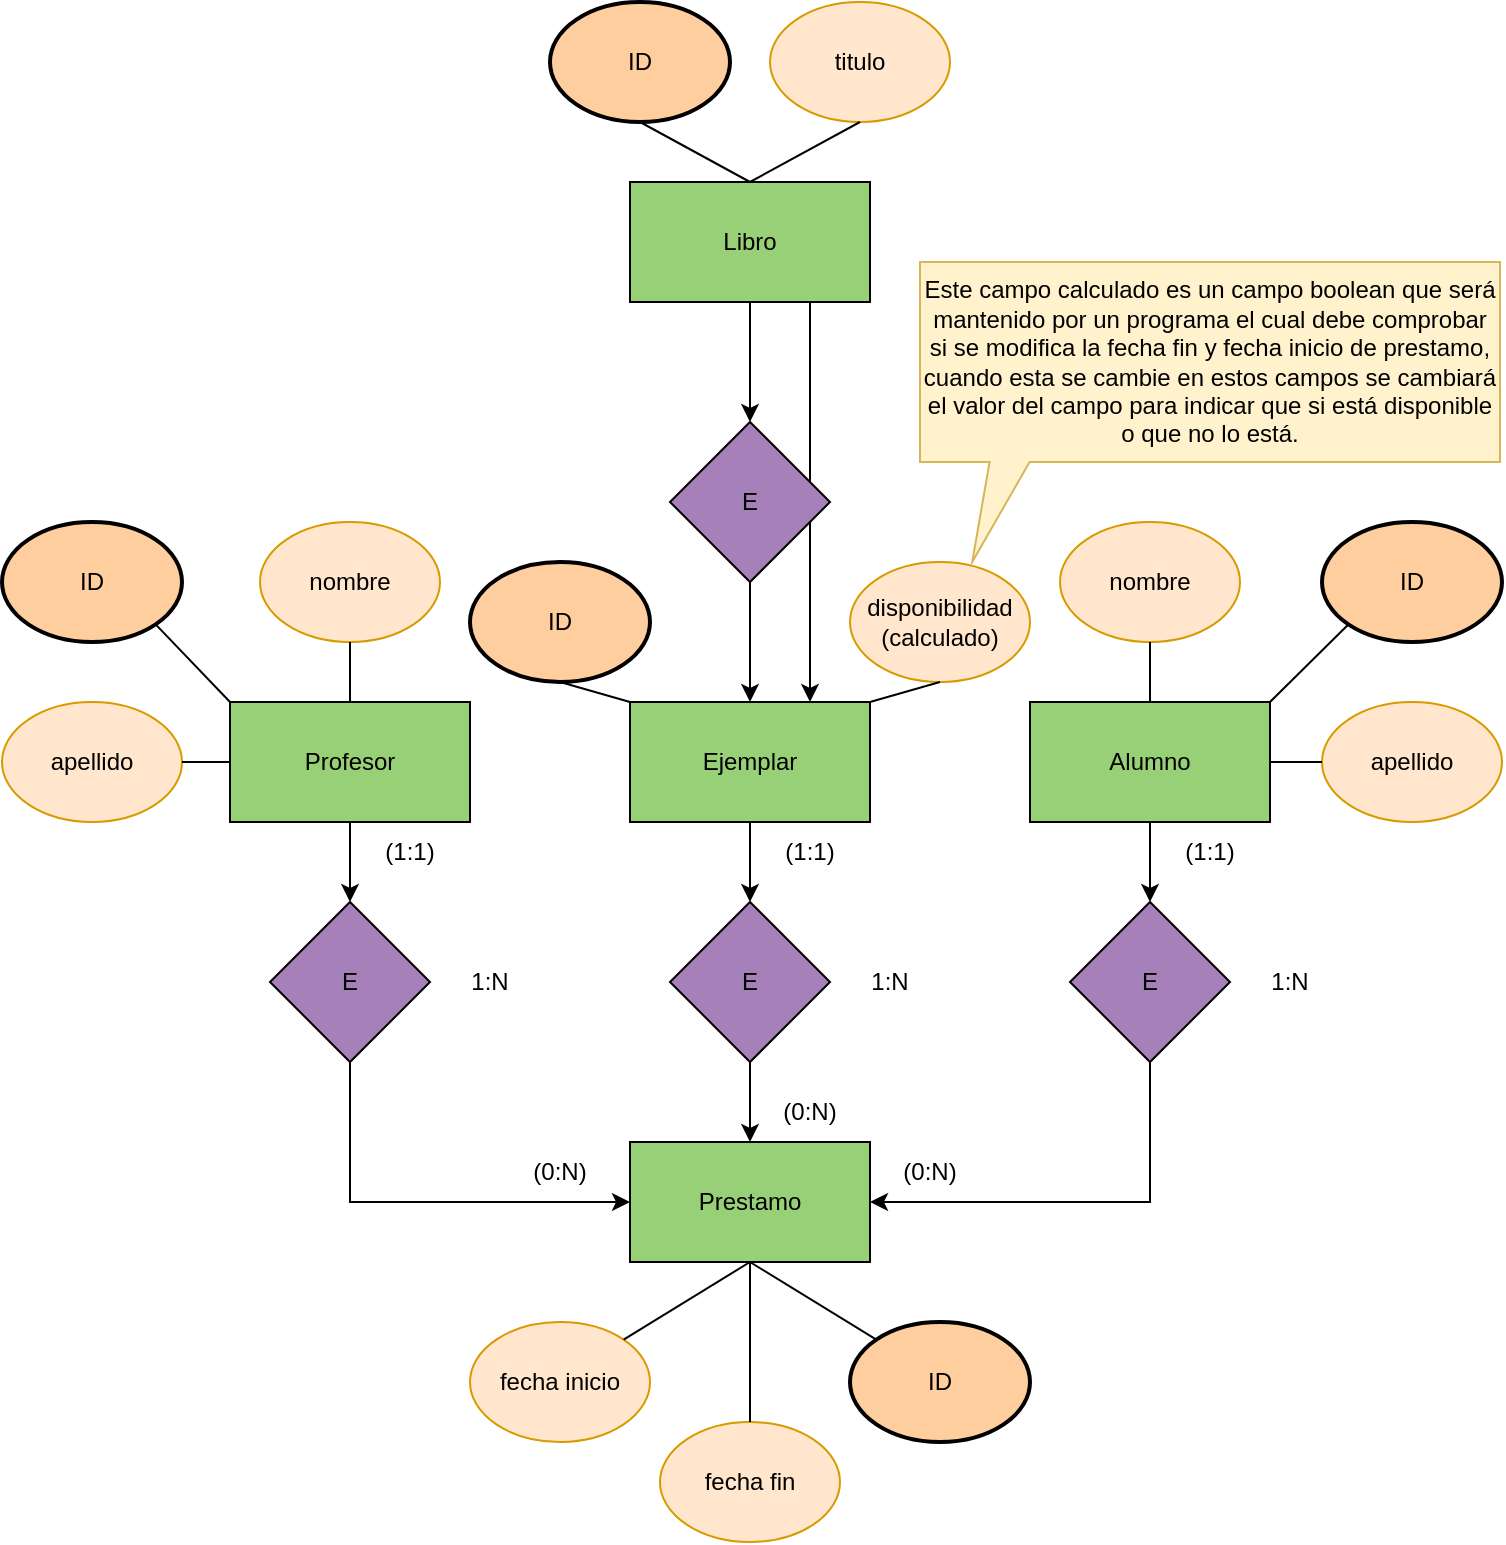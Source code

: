 <mxfile version="22.1.1" type="github">
  <diagram name="Página-1" id="fOsIRvQl88aIjHTA9Lwk">
    <mxGraphModel dx="607" dy="750" grid="1" gridSize="10" guides="1" tooltips="1" connect="1" arrows="1" fold="1" page="1" pageScale="1" pageWidth="827" pageHeight="1169" math="0" shadow="0">
      <root>
        <mxCell id="0" />
        <mxCell id="1" parent="0" />
        <mxCell id="Fb3TKS59n6EkrTqkDrGF-38" style="edgeStyle=orthogonalEdgeStyle;rounded=0;orthogonalLoop=1;jettySize=auto;html=1;exitX=0.5;exitY=1;exitDx=0;exitDy=0;entryX=0.5;entryY=0;entryDx=0;entryDy=0;" edge="1" parent="1" source="Fb3TKS59n6EkrTqkDrGF-39" target="Fb3TKS59n6EkrTqkDrGF-46">
          <mxGeometry relative="1" as="geometry" />
        </mxCell>
        <mxCell id="Fb3TKS59n6EkrTqkDrGF-39" value="Profesor" style="rounded=0;whiteSpace=wrap;html=1;fillColor=#97D077;" vertex="1" parent="1">
          <mxGeometry x="980" y="710" width="120" height="60" as="geometry" />
        </mxCell>
        <mxCell id="Fb3TKS59n6EkrTqkDrGF-40" style="edgeStyle=orthogonalEdgeStyle;rounded=0;orthogonalLoop=1;jettySize=auto;html=1;exitX=0.5;exitY=1;exitDx=0;exitDy=0;entryX=0.5;entryY=0;entryDx=0;entryDy=0;" edge="1" parent="1" source="Fb3TKS59n6EkrTqkDrGF-41" target="Fb3TKS59n6EkrTqkDrGF-50">
          <mxGeometry relative="1" as="geometry" />
        </mxCell>
        <mxCell id="Fb3TKS59n6EkrTqkDrGF-41" value="Alumno" style="rounded=0;whiteSpace=wrap;html=1;fillColor=#97D077;" vertex="1" parent="1">
          <mxGeometry x="1380" y="710" width="120" height="60" as="geometry" />
        </mxCell>
        <mxCell id="Fb3TKS59n6EkrTqkDrGF-42" style="edgeStyle=orthogonalEdgeStyle;rounded=0;orthogonalLoop=1;jettySize=auto;html=1;exitX=0.5;exitY=1;exitDx=0;exitDy=0;entryX=0.5;entryY=0;entryDx=0;entryDy=0;" edge="1" parent="1" source="Fb3TKS59n6EkrTqkDrGF-43" target="Fb3TKS59n6EkrTqkDrGF-48">
          <mxGeometry relative="1" as="geometry" />
        </mxCell>
        <mxCell id="Fb3TKS59n6EkrTqkDrGF-43" value="Ejemplar" style="rounded=0;whiteSpace=wrap;html=1;fillColor=#97D077;" vertex="1" parent="1">
          <mxGeometry x="1180" y="710" width="120" height="60" as="geometry" />
        </mxCell>
        <mxCell id="Fb3TKS59n6EkrTqkDrGF-44" value="Prestamo" style="rounded=0;whiteSpace=wrap;html=1;fillColor=#97D077;" vertex="1" parent="1">
          <mxGeometry x="1180" y="930" width="120" height="60" as="geometry" />
        </mxCell>
        <mxCell id="Fb3TKS59n6EkrTqkDrGF-45" style="edgeStyle=orthogonalEdgeStyle;rounded=0;orthogonalLoop=1;jettySize=auto;html=1;exitX=0.5;exitY=1;exitDx=0;exitDy=0;entryX=0;entryY=0.5;entryDx=0;entryDy=0;" edge="1" parent="1" source="Fb3TKS59n6EkrTqkDrGF-46" target="Fb3TKS59n6EkrTqkDrGF-44">
          <mxGeometry relative="1" as="geometry" />
        </mxCell>
        <mxCell id="Fb3TKS59n6EkrTqkDrGF-46" value="E" style="rhombus;whiteSpace=wrap;html=1;fillColor=#A680B8;" vertex="1" parent="1">
          <mxGeometry x="1000" y="810" width="80" height="80" as="geometry" />
        </mxCell>
        <mxCell id="Fb3TKS59n6EkrTqkDrGF-47" style="edgeStyle=orthogonalEdgeStyle;rounded=0;orthogonalLoop=1;jettySize=auto;html=1;exitX=0.5;exitY=1;exitDx=0;exitDy=0;entryX=0.5;entryY=0;entryDx=0;entryDy=0;" edge="1" parent="1" source="Fb3TKS59n6EkrTqkDrGF-48" target="Fb3TKS59n6EkrTqkDrGF-44">
          <mxGeometry relative="1" as="geometry" />
        </mxCell>
        <mxCell id="Fb3TKS59n6EkrTqkDrGF-48" value="E" style="rhombus;whiteSpace=wrap;html=1;fillColor=#A680B8;" vertex="1" parent="1">
          <mxGeometry x="1200" y="810" width="80" height="80" as="geometry" />
        </mxCell>
        <mxCell id="Fb3TKS59n6EkrTqkDrGF-49" style="edgeStyle=orthogonalEdgeStyle;rounded=0;orthogonalLoop=1;jettySize=auto;html=1;exitX=0.5;exitY=1;exitDx=0;exitDy=0;entryX=1;entryY=0.5;entryDx=0;entryDy=0;" edge="1" parent="1" source="Fb3TKS59n6EkrTqkDrGF-50" target="Fb3TKS59n6EkrTqkDrGF-44">
          <mxGeometry relative="1" as="geometry" />
        </mxCell>
        <mxCell id="Fb3TKS59n6EkrTqkDrGF-50" value="E" style="rhombus;whiteSpace=wrap;html=1;fillColor=#A680B8;" vertex="1" parent="1">
          <mxGeometry x="1400" y="810" width="80" height="80" as="geometry" />
        </mxCell>
        <mxCell id="Fb3TKS59n6EkrTqkDrGF-51" style="rounded=0;orthogonalLoop=1;jettySize=auto;html=1;exitX=1;exitY=1;exitDx=0;exitDy=0;entryX=0;entryY=0;entryDx=0;entryDy=0;endArrow=none;endFill=0;" edge="1" parent="1" source="Fb3TKS59n6EkrTqkDrGF-52" target="Fb3TKS59n6EkrTqkDrGF-39">
          <mxGeometry relative="1" as="geometry" />
        </mxCell>
        <mxCell id="Fb3TKS59n6EkrTqkDrGF-52" value="ID" style="ellipse;whiteSpace=wrap;html=1;strokeWidth=2;fillColor=#FFCE9F;" vertex="1" parent="1">
          <mxGeometry x="866" y="620" width="90" height="60" as="geometry" />
        </mxCell>
        <mxCell id="Fb3TKS59n6EkrTqkDrGF-53" value="fecha inicio" style="ellipse;whiteSpace=wrap;html=1;fillColor=#ffe6cc;strokeColor=#d79b00;" vertex="1" parent="1">
          <mxGeometry x="1100" y="1020" width="90" height="60" as="geometry" />
        </mxCell>
        <mxCell id="Fb3TKS59n6EkrTqkDrGF-54" value="ID" style="ellipse;whiteSpace=wrap;html=1;strokeWidth=2;fillColor=#FFCE9F;" vertex="1" parent="1">
          <mxGeometry x="1100" y="640" width="90" height="60" as="geometry" />
        </mxCell>
        <mxCell id="Fb3TKS59n6EkrTqkDrGF-55" value="ID" style="ellipse;whiteSpace=wrap;html=1;strokeWidth=2;fillColor=#FFCE9F;" vertex="1" parent="1">
          <mxGeometry x="1526" y="620" width="90" height="60" as="geometry" />
        </mxCell>
        <mxCell id="Fb3TKS59n6EkrTqkDrGF-56" value="ID" style="ellipse;whiteSpace=wrap;html=1;strokeWidth=2;fillColor=#FFCE9F;" vertex="1" parent="1">
          <mxGeometry x="1290" y="1020" width="90" height="60" as="geometry" />
        </mxCell>
        <mxCell id="Fb3TKS59n6EkrTqkDrGF-57" value="nombre" style="ellipse;whiteSpace=wrap;html=1;fillColor=#ffe6cc;strokeColor=#d79b00;" vertex="1" parent="1">
          <mxGeometry x="1395" y="620" width="90" height="60" as="geometry" />
        </mxCell>
        <mxCell id="Fb3TKS59n6EkrTqkDrGF-58" value="apellido" style="ellipse;whiteSpace=wrap;html=1;fillColor=#ffe6cc;strokeColor=#d79b00;" vertex="1" parent="1">
          <mxGeometry x="1526" y="710" width="90" height="60" as="geometry" />
        </mxCell>
        <mxCell id="Fb3TKS59n6EkrTqkDrGF-60" value="nombre" style="ellipse;whiteSpace=wrap;html=1;fillColor=#ffe6cc;strokeColor=#d79b00;" vertex="1" parent="1">
          <mxGeometry x="995" y="620" width="90" height="60" as="geometry" />
        </mxCell>
        <mxCell id="Fb3TKS59n6EkrTqkDrGF-61" value="apellido" style="ellipse;whiteSpace=wrap;html=1;fillColor=#ffe6cc;strokeColor=#d79b00;" vertex="1" parent="1">
          <mxGeometry x="866" y="710" width="90" height="60" as="geometry" />
        </mxCell>
        <mxCell id="Fb3TKS59n6EkrTqkDrGF-62" value="" style="endArrow=none;html=1;rounded=0;entryX=0.5;entryY=1;entryDx=0;entryDy=0;exitX=0.5;exitY=0;exitDx=0;exitDy=0;" edge="1" parent="1" source="Fb3TKS59n6EkrTqkDrGF-39" target="Fb3TKS59n6EkrTqkDrGF-60">
          <mxGeometry width="50" height="50" relative="1" as="geometry">
            <mxPoint x="1096" y="760" as="sourcePoint" />
            <mxPoint x="1146" y="710" as="targetPoint" />
          </mxGeometry>
        </mxCell>
        <mxCell id="Fb3TKS59n6EkrTqkDrGF-63" value="" style="endArrow=none;html=1;rounded=0;exitX=1;exitY=0.5;exitDx=0;exitDy=0;entryX=0;entryY=0.5;entryDx=0;entryDy=0;" edge="1" parent="1" source="Fb3TKS59n6EkrTqkDrGF-61" target="Fb3TKS59n6EkrTqkDrGF-39">
          <mxGeometry width="50" height="50" relative="1" as="geometry">
            <mxPoint x="1096" y="760" as="sourcePoint" />
            <mxPoint x="1146" y="710" as="targetPoint" />
          </mxGeometry>
        </mxCell>
        <mxCell id="Fb3TKS59n6EkrTqkDrGF-66" value="" style="endArrow=none;html=1;rounded=0;entryX=0.5;entryY=0;entryDx=0;entryDy=0;exitX=0.5;exitY=1;exitDx=0;exitDy=0;" edge="1" parent="1" source="Fb3TKS59n6EkrTqkDrGF-57" target="Fb3TKS59n6EkrTqkDrGF-41">
          <mxGeometry width="50" height="50" relative="1" as="geometry">
            <mxPoint x="1096" y="760" as="sourcePoint" />
            <mxPoint x="1146" y="710" as="targetPoint" />
          </mxGeometry>
        </mxCell>
        <mxCell id="Fb3TKS59n6EkrTqkDrGF-67" value="" style="endArrow=none;html=1;rounded=0;entryX=1;entryY=0;entryDx=0;entryDy=0;exitX=0;exitY=1;exitDx=0;exitDy=0;" edge="1" parent="1" source="Fb3TKS59n6EkrTqkDrGF-55" target="Fb3TKS59n6EkrTqkDrGF-41">
          <mxGeometry width="50" height="50" relative="1" as="geometry">
            <mxPoint x="1536" y="690" as="sourcePoint" />
            <mxPoint x="1146" y="710" as="targetPoint" />
          </mxGeometry>
        </mxCell>
        <mxCell id="Fb3TKS59n6EkrTqkDrGF-68" value="" style="endArrow=none;html=1;rounded=0;entryX=1;entryY=0.5;entryDx=0;entryDy=0;exitX=0;exitY=0.5;exitDx=0;exitDy=0;" edge="1" parent="1" source="Fb3TKS59n6EkrTqkDrGF-58" target="Fb3TKS59n6EkrTqkDrGF-41">
          <mxGeometry width="50" height="50" relative="1" as="geometry">
            <mxPoint x="1096" y="760" as="sourcePoint" />
            <mxPoint x="1146" y="710" as="targetPoint" />
          </mxGeometry>
        </mxCell>
        <mxCell id="Fb3TKS59n6EkrTqkDrGF-69" value="fecha fin" style="ellipse;whiteSpace=wrap;html=1;fillColor=#ffe6cc;strokeColor=#d79b00;" vertex="1" parent="1">
          <mxGeometry x="1195" y="1070" width="90" height="60" as="geometry" />
        </mxCell>
        <mxCell id="Fb3TKS59n6EkrTqkDrGF-70" value="(0:N)" style="text;html=1;strokeColor=none;fillColor=none;align=center;verticalAlign=middle;whiteSpace=wrap;rounded=0;" vertex="1" parent="1">
          <mxGeometry x="1115" y="930" width="60" height="30" as="geometry" />
        </mxCell>
        <mxCell id="Fb3TKS59n6EkrTqkDrGF-71" value="(1:1)" style="text;html=1;strokeColor=none;fillColor=none;align=center;verticalAlign=middle;whiteSpace=wrap;rounded=0;" vertex="1" parent="1">
          <mxGeometry x="1040" y="770" width="60" height="30" as="geometry" />
        </mxCell>
        <mxCell id="Fb3TKS59n6EkrTqkDrGF-72" value="1:N" style="text;html=1;strokeColor=none;fillColor=none;align=center;verticalAlign=middle;whiteSpace=wrap;rounded=0;" vertex="1" parent="1">
          <mxGeometry x="1080" y="835" width="60" height="30" as="geometry" />
        </mxCell>
        <mxCell id="Fb3TKS59n6EkrTqkDrGF-73" value="(0:N)" style="text;html=1;strokeColor=none;fillColor=none;align=center;verticalAlign=middle;whiteSpace=wrap;rounded=0;" vertex="1" parent="1">
          <mxGeometry x="1240" y="900" width="60" height="30" as="geometry" />
        </mxCell>
        <mxCell id="Fb3TKS59n6EkrTqkDrGF-74" value="(1:1)" style="text;html=1;strokeColor=none;fillColor=none;align=center;verticalAlign=middle;whiteSpace=wrap;rounded=0;" vertex="1" parent="1">
          <mxGeometry x="1240" y="770" width="60" height="30" as="geometry" />
        </mxCell>
        <mxCell id="Fb3TKS59n6EkrTqkDrGF-75" value="1:N" style="text;html=1;strokeColor=none;fillColor=none;align=center;verticalAlign=middle;whiteSpace=wrap;rounded=0;" vertex="1" parent="1">
          <mxGeometry x="1280" y="835" width="60" height="30" as="geometry" />
        </mxCell>
        <mxCell id="Fb3TKS59n6EkrTqkDrGF-76" value="(0:N)" style="text;html=1;strokeColor=none;fillColor=none;align=center;verticalAlign=middle;whiteSpace=wrap;rounded=0;" vertex="1" parent="1">
          <mxGeometry x="1300" y="930" width="60" height="30" as="geometry" />
        </mxCell>
        <mxCell id="Fb3TKS59n6EkrTqkDrGF-77" value="(1:1)" style="text;html=1;strokeColor=none;fillColor=none;align=center;verticalAlign=middle;whiteSpace=wrap;rounded=0;" vertex="1" parent="1">
          <mxGeometry x="1440" y="770" width="60" height="30" as="geometry" />
        </mxCell>
        <mxCell id="Fb3TKS59n6EkrTqkDrGF-78" value="1:N" style="text;html=1;strokeColor=none;fillColor=none;align=center;verticalAlign=middle;whiteSpace=wrap;rounded=0;" vertex="1" parent="1">
          <mxGeometry x="1480" y="835" width="60" height="30" as="geometry" />
        </mxCell>
        <mxCell id="Fb3TKS59n6EkrTqkDrGF-79" value="" style="endArrow=none;html=1;rounded=0;entryX=0.5;entryY=1;entryDx=0;entryDy=0;exitX=1;exitY=0;exitDx=0;exitDy=0;" edge="1" parent="1" source="Fb3TKS59n6EkrTqkDrGF-53" target="Fb3TKS59n6EkrTqkDrGF-44">
          <mxGeometry width="50" height="50" relative="1" as="geometry">
            <mxPoint x="1096" y="860" as="sourcePoint" />
            <mxPoint x="1146" y="810" as="targetPoint" />
          </mxGeometry>
        </mxCell>
        <mxCell id="Fb3TKS59n6EkrTqkDrGF-80" value="" style="endArrow=none;html=1;rounded=0;exitX=0.5;exitY=0;exitDx=0;exitDy=0;entryX=0.5;entryY=1;entryDx=0;entryDy=0;" edge="1" parent="1" source="Fb3TKS59n6EkrTqkDrGF-69" target="Fb3TKS59n6EkrTqkDrGF-44">
          <mxGeometry width="50" height="50" relative="1" as="geometry">
            <mxPoint x="1096" y="860" as="sourcePoint" />
            <mxPoint x="1236" y="990" as="targetPoint" />
          </mxGeometry>
        </mxCell>
        <mxCell id="Fb3TKS59n6EkrTqkDrGF-81" value="" style="endArrow=none;html=1;rounded=0;entryX=0.5;entryY=1;entryDx=0;entryDy=0;exitX=0;exitY=0;exitDx=0;exitDy=0;" edge="1" parent="1" source="Fb3TKS59n6EkrTqkDrGF-56" target="Fb3TKS59n6EkrTqkDrGF-44">
          <mxGeometry width="50" height="50" relative="1" as="geometry">
            <mxPoint x="1096" y="860" as="sourcePoint" />
            <mxPoint x="1146" y="810" as="targetPoint" />
          </mxGeometry>
        </mxCell>
        <mxCell id="Fb3TKS59n6EkrTqkDrGF-82" value="disponibilidad&lt;br&gt;(calculado)" style="ellipse;whiteSpace=wrap;html=1;fillColor=#ffe6cc;strokeColor=#d79b00;" vertex="1" parent="1">
          <mxGeometry x="1290" y="640" width="90" height="60" as="geometry" />
        </mxCell>
        <mxCell id="Fb3TKS59n6EkrTqkDrGF-84" value="Este campo calculado es un campo boolean que será mantenido por un programa el cual debe comprobar si se modifica la fecha fin y fecha inicio de prestamo, cuando esta se cambie en estos campos se cambiará el valor del campo para indicar que si está disponible o que no lo está.&lt;div style=&quot;text-align: justify;&quot;&gt;&lt;/div&gt;" style="shape=callout;whiteSpace=wrap;html=1;perimeter=calloutPerimeter;position2=0.09;fillColor=#fff2cc;strokeColor=#d6b656;size=50;position=0.12;" vertex="1" parent="1">
          <mxGeometry x="1325" y="490" width="290" height="150" as="geometry" />
        </mxCell>
        <mxCell id="Fb3TKS59n6EkrTqkDrGF-92" style="edgeStyle=orthogonalEdgeStyle;rounded=0;orthogonalLoop=1;jettySize=auto;html=1;exitX=0.5;exitY=1;exitDx=0;exitDy=0;entryX=0.5;entryY=0;entryDx=0;entryDy=0;" edge="1" parent="1" source="Fb3TKS59n6EkrTqkDrGF-85" target="Fb3TKS59n6EkrTqkDrGF-91">
          <mxGeometry relative="1" as="geometry" />
        </mxCell>
        <mxCell id="Fb3TKS59n6EkrTqkDrGF-95" style="edgeStyle=orthogonalEdgeStyle;rounded=0;orthogonalLoop=1;jettySize=auto;html=1;exitX=0.75;exitY=1;exitDx=0;exitDy=0;entryX=0.75;entryY=0;entryDx=0;entryDy=0;" edge="1" parent="1" source="Fb3TKS59n6EkrTqkDrGF-85" target="Fb3TKS59n6EkrTqkDrGF-43">
          <mxGeometry relative="1" as="geometry" />
        </mxCell>
        <mxCell id="Fb3TKS59n6EkrTqkDrGF-85" value="Libro" style="rounded=0;whiteSpace=wrap;html=1;fillColor=#97D077;" vertex="1" parent="1">
          <mxGeometry x="1180" y="450" width="120" height="60" as="geometry" />
        </mxCell>
        <mxCell id="Fb3TKS59n6EkrTqkDrGF-86" value="ID" style="ellipse;whiteSpace=wrap;html=1;strokeWidth=2;fillColor=#FFCE9F;" vertex="1" parent="1">
          <mxGeometry x="1140" y="360" width="90" height="60" as="geometry" />
        </mxCell>
        <mxCell id="Fb3TKS59n6EkrTqkDrGF-87" value="titulo" style="ellipse;whiteSpace=wrap;html=1;fillColor=#ffe6cc;strokeColor=#d79b00;" vertex="1" parent="1">
          <mxGeometry x="1250" y="360" width="90" height="60" as="geometry" />
        </mxCell>
        <mxCell id="Fb3TKS59n6EkrTqkDrGF-88" value="" style="endArrow=none;html=1;rounded=0;entryX=0.5;entryY=0;entryDx=0;entryDy=0;exitX=0.5;exitY=1;exitDx=0;exitDy=0;" edge="1" parent="1" source="Fb3TKS59n6EkrTqkDrGF-87" target="Fb3TKS59n6EkrTqkDrGF-85">
          <mxGeometry width="50" height="50" relative="1" as="geometry">
            <mxPoint x="1364.5" y="520" as="sourcePoint" />
            <mxPoint x="1414.5" y="470" as="targetPoint" />
          </mxGeometry>
        </mxCell>
        <mxCell id="Fb3TKS59n6EkrTqkDrGF-89" value="" style="endArrow=none;html=1;rounded=0;entryX=0.5;entryY=0;entryDx=0;entryDy=0;exitX=0.5;exitY=1;exitDx=0;exitDy=0;" edge="1" parent="1" source="Fb3TKS59n6EkrTqkDrGF-86" target="Fb3TKS59n6EkrTqkDrGF-85">
          <mxGeometry width="50" height="50" relative="1" as="geometry">
            <mxPoint x="1364.5" y="520" as="sourcePoint" />
            <mxPoint x="1414.5" y="470" as="targetPoint" />
          </mxGeometry>
        </mxCell>
        <mxCell id="Fb3TKS59n6EkrTqkDrGF-93" style="edgeStyle=orthogonalEdgeStyle;rounded=0;orthogonalLoop=1;jettySize=auto;html=1;exitX=0.5;exitY=1;exitDx=0;exitDy=0;entryX=0.5;entryY=0;entryDx=0;entryDy=0;" edge="1" parent="1" source="Fb3TKS59n6EkrTqkDrGF-91" target="Fb3TKS59n6EkrTqkDrGF-43">
          <mxGeometry relative="1" as="geometry" />
        </mxCell>
        <mxCell id="Fb3TKS59n6EkrTqkDrGF-91" value="E" style="rhombus;whiteSpace=wrap;html=1;fillColor=#A680B8;" vertex="1" parent="1">
          <mxGeometry x="1200" y="570" width="80" height="80" as="geometry" />
        </mxCell>
        <mxCell id="Fb3TKS59n6EkrTqkDrGF-96" value="" style="endArrow=none;html=1;rounded=0;entryX=0;entryY=0;entryDx=0;entryDy=0;exitX=0.5;exitY=1;exitDx=0;exitDy=0;" edge="1" parent="1" source="Fb3TKS59n6EkrTqkDrGF-54" target="Fb3TKS59n6EkrTqkDrGF-43">
          <mxGeometry width="50" height="50" relative="1" as="geometry">
            <mxPoint x="1296" y="680" as="sourcePoint" />
            <mxPoint x="1346" y="630" as="targetPoint" />
          </mxGeometry>
        </mxCell>
        <mxCell id="Fb3TKS59n6EkrTqkDrGF-97" value="" style="endArrow=none;html=1;rounded=0;entryX=1;entryY=0;entryDx=0;entryDy=0;exitX=0.5;exitY=1;exitDx=0;exitDy=0;" edge="1" parent="1" source="Fb3TKS59n6EkrTqkDrGF-82" target="Fb3TKS59n6EkrTqkDrGF-43">
          <mxGeometry width="50" height="50" relative="1" as="geometry">
            <mxPoint x="1296" y="680" as="sourcePoint" />
            <mxPoint x="1346" y="630" as="targetPoint" />
          </mxGeometry>
        </mxCell>
      </root>
    </mxGraphModel>
  </diagram>
</mxfile>
